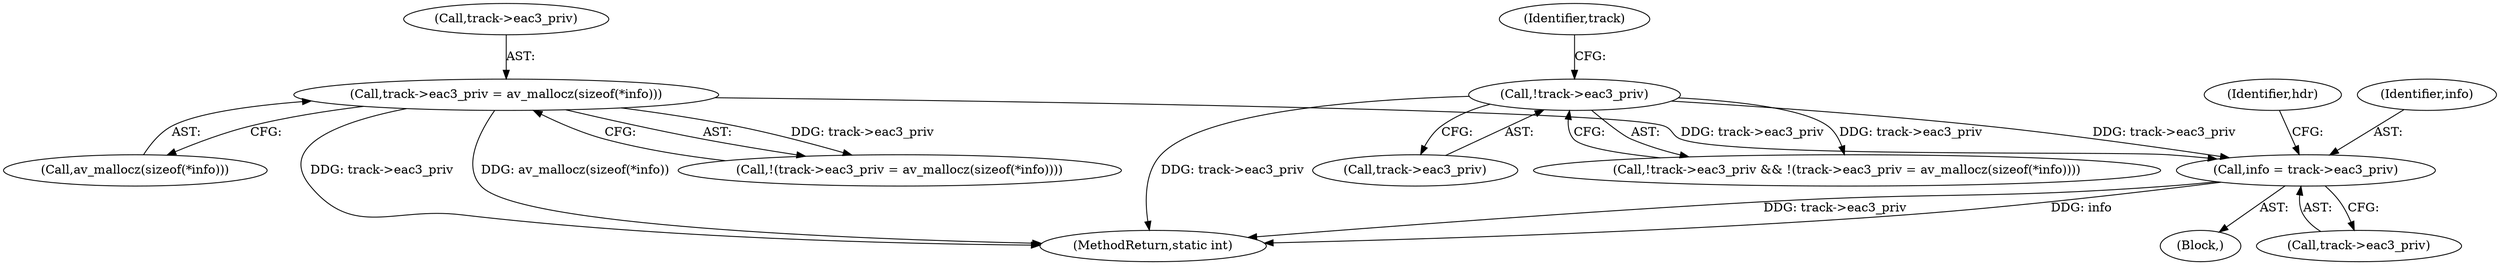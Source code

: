 digraph "0_FFmpeg_ed22dc22216f74c75ee7901f82649e1ff725ba50@pointer" {
"1000142" [label="(Call,info = track->eac3_priv)"];
"1000131" [label="(Call,track->eac3_priv = av_mallocz(sizeof(*info)))"];
"1000126" [label="(Call,!track->eac3_priv)"];
"1000116" [label="(Block,)"];
"1000133" [label="(Identifier,track)"];
"1000125" [label="(Call,!track->eac3_priv && !(track->eac3_priv = av_mallocz(sizeof(*info))))"];
"1000126" [label="(Call,!track->eac3_priv)"];
"1000142" [label="(Call,info = track->eac3_priv)"];
"1000683" [label="(MethodReturn,static int)"];
"1000144" [label="(Call,track->eac3_priv)"];
"1000151" [label="(Identifier,hdr)"];
"1000143" [label="(Identifier,info)"];
"1000131" [label="(Call,track->eac3_priv = av_mallocz(sizeof(*info)))"];
"1000127" [label="(Call,track->eac3_priv)"];
"1000130" [label="(Call,!(track->eac3_priv = av_mallocz(sizeof(*info))))"];
"1000132" [label="(Call,track->eac3_priv)"];
"1000135" [label="(Call,av_mallocz(sizeof(*info)))"];
"1000142" -> "1000116"  [label="AST: "];
"1000142" -> "1000144"  [label="CFG: "];
"1000143" -> "1000142"  [label="AST: "];
"1000144" -> "1000142"  [label="AST: "];
"1000151" -> "1000142"  [label="CFG: "];
"1000142" -> "1000683"  [label="DDG: track->eac3_priv"];
"1000142" -> "1000683"  [label="DDG: info"];
"1000131" -> "1000142"  [label="DDG: track->eac3_priv"];
"1000126" -> "1000142"  [label="DDG: track->eac3_priv"];
"1000131" -> "1000130"  [label="AST: "];
"1000131" -> "1000135"  [label="CFG: "];
"1000132" -> "1000131"  [label="AST: "];
"1000135" -> "1000131"  [label="AST: "];
"1000130" -> "1000131"  [label="CFG: "];
"1000131" -> "1000683"  [label="DDG: track->eac3_priv"];
"1000131" -> "1000683"  [label="DDG: av_mallocz(sizeof(*info))"];
"1000131" -> "1000130"  [label="DDG: track->eac3_priv"];
"1000126" -> "1000125"  [label="AST: "];
"1000126" -> "1000127"  [label="CFG: "];
"1000127" -> "1000126"  [label="AST: "];
"1000133" -> "1000126"  [label="CFG: "];
"1000125" -> "1000126"  [label="CFG: "];
"1000126" -> "1000683"  [label="DDG: track->eac3_priv"];
"1000126" -> "1000125"  [label="DDG: track->eac3_priv"];
}
